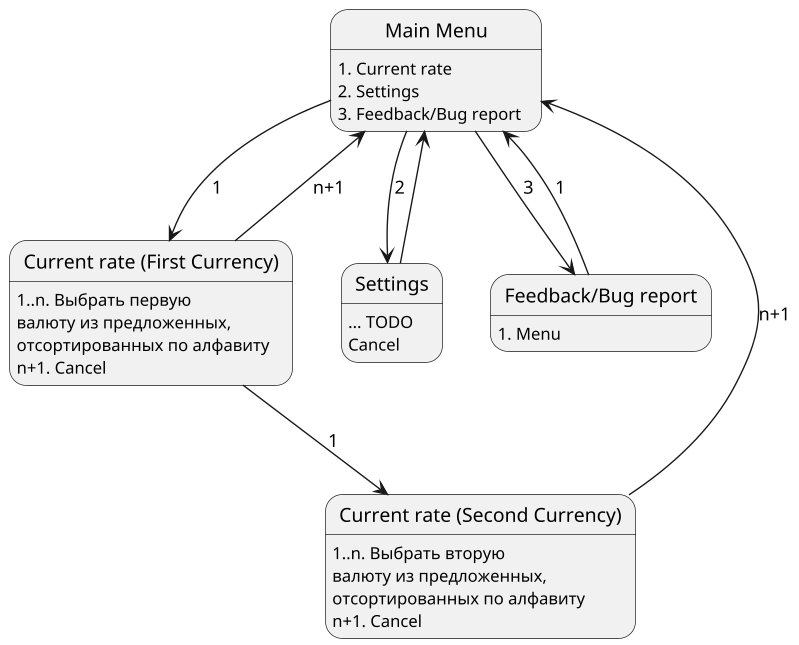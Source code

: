@startuml
scale 800 width

state "Main Menu" as MainMenu
MainMenu : 1. Current rate
MainMenu : 2. Settings
MainMenu : 3. Feedback/Bug report

state "Current rate (First Currency)" as CurrentRateFirst
CurrentRateFirst : 1..n. Выбрать первую \nвалюту из предложенных, \nотсортированных по алфавиту
CurrentRateFirst : n+1. Cancel

state "Current rate (Second Currency)" as CurrentRateSecond
CurrentRateSecond : 1..n. Выбрать вторую \nвалюту из предложенных, \nотсортированных по алфавиту
CurrentRateSecond : n+1. Cancel

state "Settings" as Settings
Settings: ... TODO
Settings: Cancel

state "Feedback/Bug report" as Feedback
Feedback: 1. Menu

MainMenu --> CurrentRateFirst : 1
MainMenu --> Settings : 2
MainMenu --> Feedback : 3

CurrentRateFirst --> MainMenu : n+1
CurrentRateFirst --> CurrentRateSecond : 1
Settings --> MainMenu
Feedback --> MainMenu : 1
CurrentRateSecond --> MainMenu : n+1

@enduml